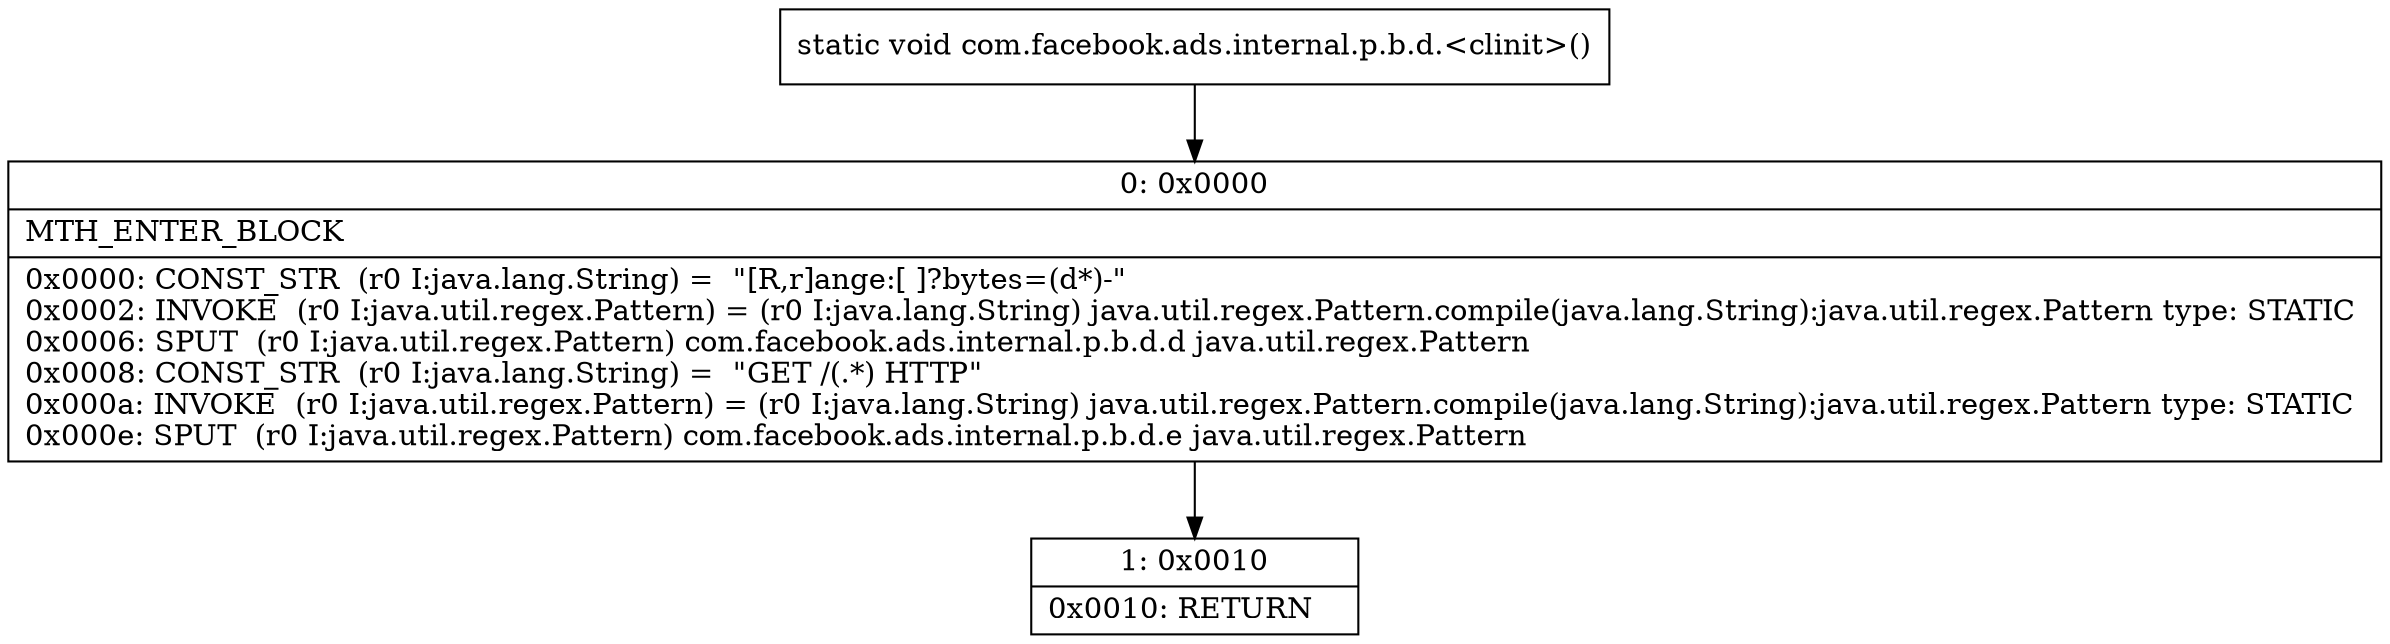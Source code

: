 digraph "CFG forcom.facebook.ads.internal.p.b.d.\<clinit\>()V" {
Node_0 [shape=record,label="{0\:\ 0x0000|MTH_ENTER_BLOCK\l|0x0000: CONST_STR  (r0 I:java.lang.String) =  \"[R,r]ange:[ ]?bytes=(d*)\-\" \l0x0002: INVOKE  (r0 I:java.util.regex.Pattern) = (r0 I:java.lang.String) java.util.regex.Pattern.compile(java.lang.String):java.util.regex.Pattern type: STATIC \l0x0006: SPUT  (r0 I:java.util.regex.Pattern) com.facebook.ads.internal.p.b.d.d java.util.regex.Pattern \l0x0008: CONST_STR  (r0 I:java.lang.String) =  \"GET \/(.*) HTTP\" \l0x000a: INVOKE  (r0 I:java.util.regex.Pattern) = (r0 I:java.lang.String) java.util.regex.Pattern.compile(java.lang.String):java.util.regex.Pattern type: STATIC \l0x000e: SPUT  (r0 I:java.util.regex.Pattern) com.facebook.ads.internal.p.b.d.e java.util.regex.Pattern \l}"];
Node_1 [shape=record,label="{1\:\ 0x0010|0x0010: RETURN   \l}"];
MethodNode[shape=record,label="{static void com.facebook.ads.internal.p.b.d.\<clinit\>() }"];
MethodNode -> Node_0;
Node_0 -> Node_1;
}

